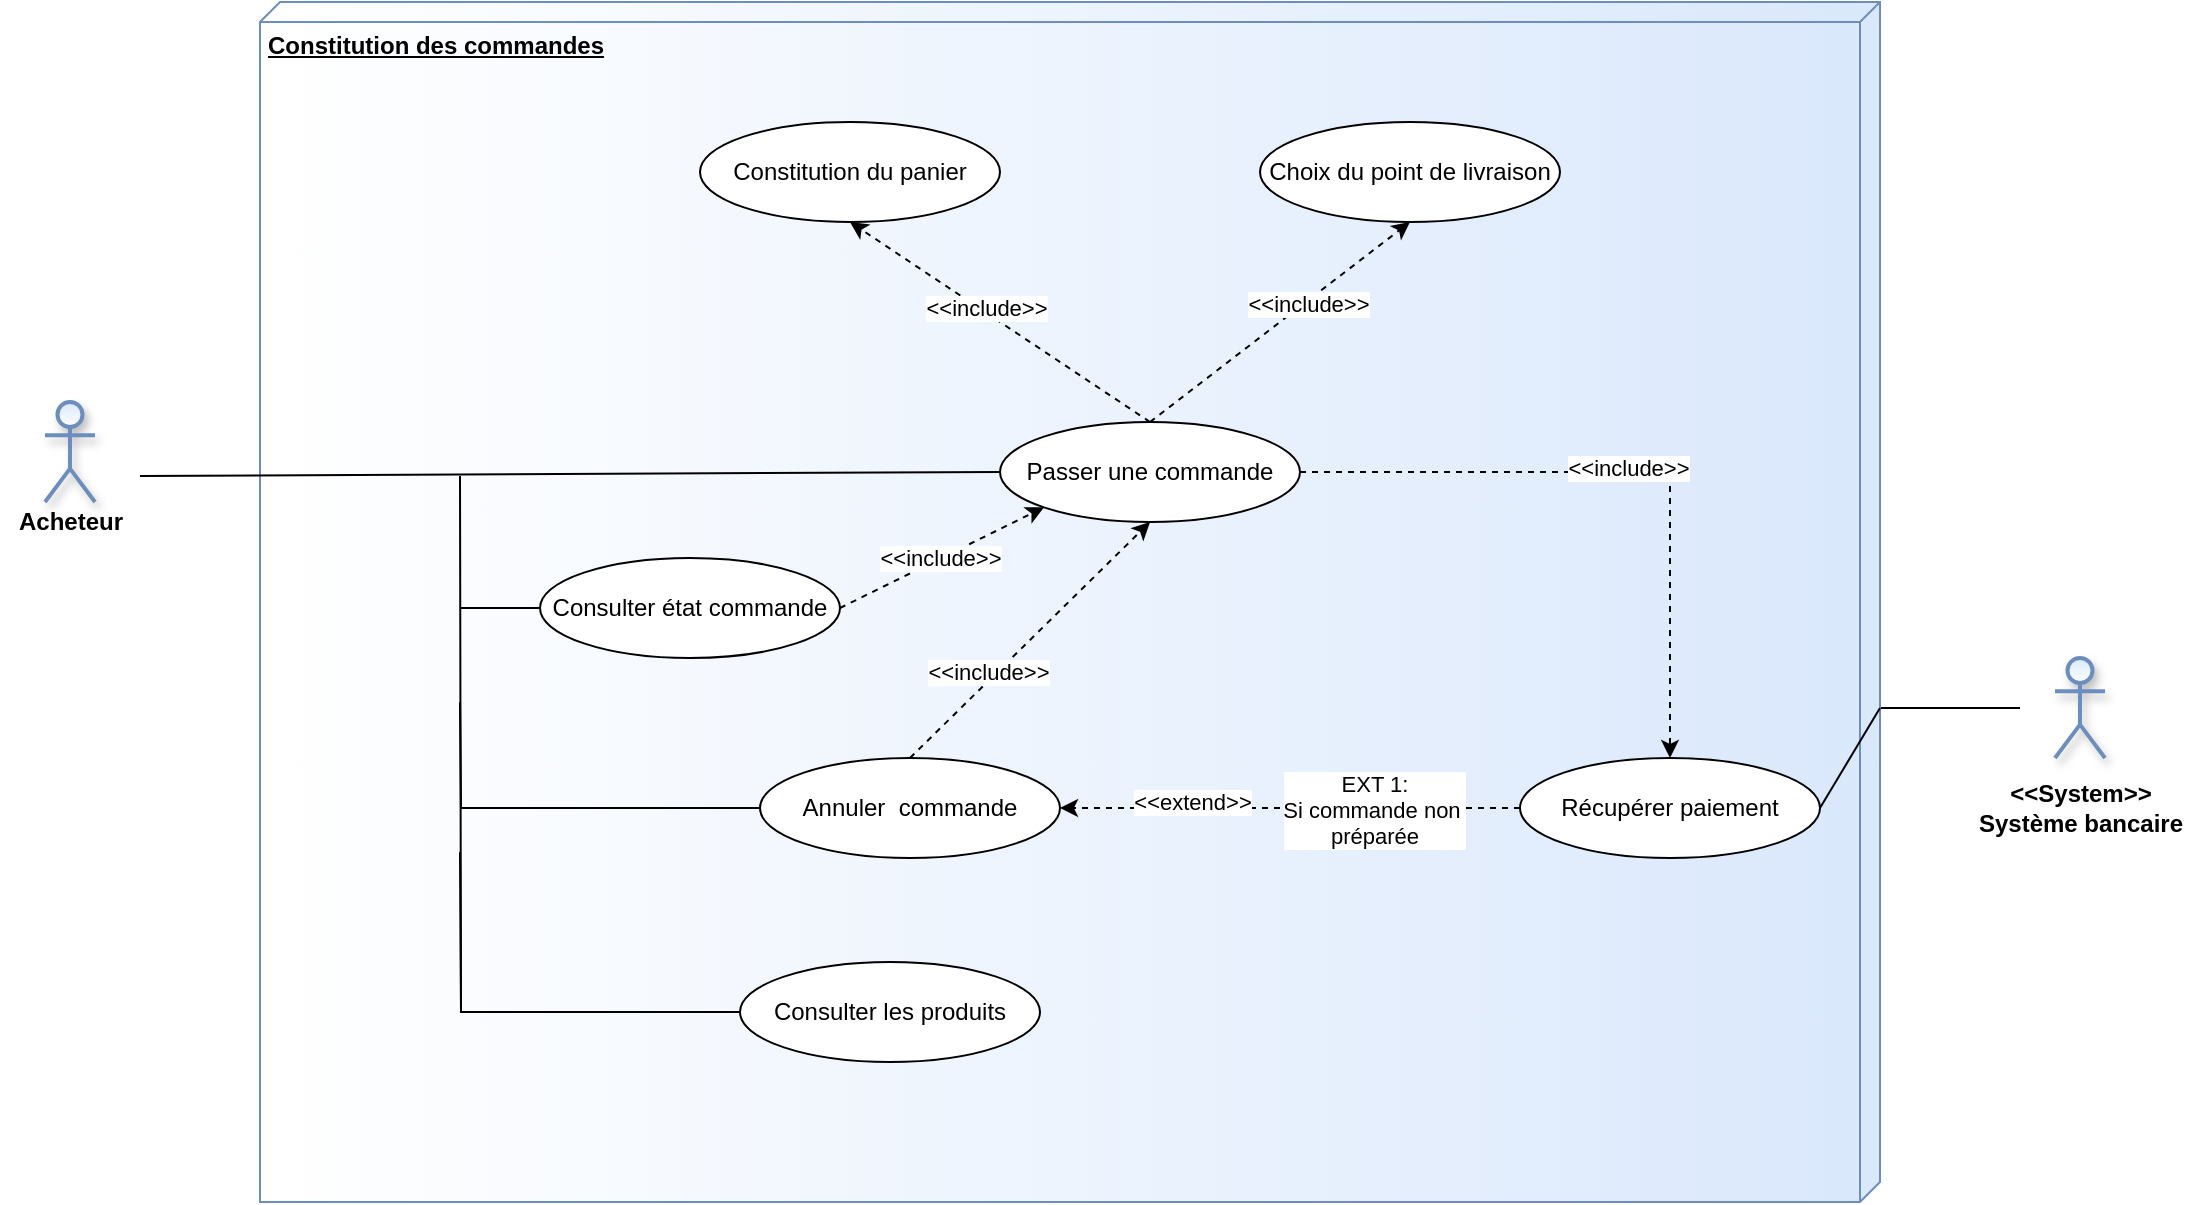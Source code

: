 <mxfile version="14.1.1" type="github">
  <diagram name="Page-1" id="e7e014a7-5840-1c2e-5031-d8a46d1fe8dd">
    <mxGraphModel dx="1422" dy="794" grid="1" gridSize="10" guides="1" tooltips="1" connect="1" arrows="1" fold="1" page="1" pageScale="1" pageWidth="1169" pageHeight="826" background="#ffffff" math="0" shadow="0">
      <root>
        <mxCell id="0" />
        <mxCell id="1" parent="0" />
        <mxCell id="zPnv1FVnI_NJTMRD5HDy-7" style="edgeStyle=orthogonalEdgeStyle;rounded=0;orthogonalLoop=1;jettySize=auto;html=1;exitX=0;exitY=0;exitDx=345;exitDy=0;exitPerimeter=0;endArrow=none;endFill=0;" edge="1" parent="1" source="rr55XMxGJXw-yliVTniT-41">
          <mxGeometry relative="1" as="geometry">
            <mxPoint x="1030" y="403" as="targetPoint" />
            <Array as="points">
              <mxPoint x="960" y="403" />
            </Array>
          </mxGeometry>
        </mxCell>
        <mxCell id="rr55XMxGJXw-yliVTniT-41" value="&lt;b&gt;Constitution des commandes&lt;/b&gt;" style="verticalAlign=top;align=left;spacingTop=8;spacingLeft=2;spacingRight=12;shape=cube;size=10;direction=south;fontStyle=4;html=1;fillColor=#dae8fc;strokeColor=#6c8ebf;gradientColor=#ffffff;" parent="1" vertex="1">
          <mxGeometry x="150" y="50" width="810" height="600" as="geometry" />
        </mxCell>
        <mxCell id="rr55XMxGJXw-yliVTniT-51" style="rounded=0;orthogonalLoop=1;jettySize=auto;html=1;exitX=0.5;exitY=0;exitDx=0;exitDy=0;entryX=0.5;entryY=1;entryDx=0;entryDy=0;dashed=1;" parent="1" source="rr55XMxGJXw-yliVTniT-42" target="rr55XMxGJXw-yliVTniT-47" edge="1">
          <mxGeometry relative="1" as="geometry" />
        </mxCell>
        <mxCell id="rr55XMxGJXw-yliVTniT-54" value="&amp;lt;&amp;lt;include&amp;gt;&amp;gt;" style="edgeLabel;html=1;align=center;verticalAlign=middle;resizable=0;points=[];" parent="rr55XMxGJXw-yliVTniT-51" vertex="1" connectable="0">
          <mxGeometry x="0.182" y="-2" relative="1" as="geometry">
            <mxPoint x="4.82" y="3.04" as="offset" />
          </mxGeometry>
        </mxCell>
        <mxCell id="rr55XMxGJXw-yliVTniT-52" style="edgeStyle=none;rounded=0;orthogonalLoop=1;jettySize=auto;html=1;exitX=0.5;exitY=0;exitDx=0;exitDy=0;entryX=0.5;entryY=1;entryDx=0;entryDy=0;dashed=1;" parent="1" source="rr55XMxGJXw-yliVTniT-42" target="rr55XMxGJXw-yliVTniT-48" edge="1">
          <mxGeometry relative="1" as="geometry" />
        </mxCell>
        <mxCell id="rr55XMxGJXw-yliVTniT-55" value="&amp;lt;&amp;lt;include&amp;gt;&amp;gt;" style="edgeLabel;html=1;align=center;verticalAlign=middle;resizable=0;points=[];" parent="rr55XMxGJXw-yliVTniT-52" vertex="1" connectable="0">
          <mxGeometry x="0.193" y="-1" relative="1" as="geometry">
            <mxPoint as="offset" />
          </mxGeometry>
        </mxCell>
        <mxCell id="zPnv1FVnI_NJTMRD5HDy-10" style="edgeStyle=orthogonalEdgeStyle;rounded=0;orthogonalLoop=1;jettySize=auto;html=1;exitX=1;exitY=0.5;exitDx=0;exitDy=0;entryX=0.5;entryY=0;entryDx=0;entryDy=0;endArrow=classic;endFill=1;dashed=1;" edge="1" parent="1" source="rr55XMxGJXw-yliVTniT-42" target="zPnv1FVnI_NJTMRD5HDy-8">
          <mxGeometry relative="1" as="geometry" />
        </mxCell>
        <mxCell id="zPnv1FVnI_NJTMRD5HDy-11" value="&amp;lt;&amp;lt;include&amp;gt;&amp;gt;" style="edgeLabel;html=1;align=center;verticalAlign=middle;resizable=0;points=[];" vertex="1" connectable="0" parent="zPnv1FVnI_NJTMRD5HDy-10">
          <mxGeometry y="2" relative="1" as="geometry">
            <mxPoint as="offset" />
          </mxGeometry>
        </mxCell>
        <mxCell id="rr55XMxGJXw-yliVTniT-42" value="Passer une commande" style="ellipse;whiteSpace=wrap;html=1;gradientColor=#ffffff;" parent="1" vertex="1">
          <mxGeometry x="520" y="260" width="150" height="50" as="geometry" />
        </mxCell>
        <mxCell id="rr55XMxGJXw-yliVTniT-61" style="edgeStyle=none;rounded=0;orthogonalLoop=1;jettySize=auto;html=1;exitX=0;exitY=0.5;exitDx=0;exitDy=0;endArrow=none;endFill=0;strokeWidth=1;" parent="1" source="rr55XMxGJXw-yliVTniT-42" edge="1">
          <mxGeometry relative="1" as="geometry">
            <mxPoint x="90" y="287" as="targetPoint" />
            <mxPoint x="350.0" y="287" as="sourcePoint" />
          </mxGeometry>
        </mxCell>
        <mxCell id="rr55XMxGJXw-yliVTniT-47" value="Constitution du panier" style="ellipse;whiteSpace=wrap;html=1;gradientColor=#ffffff;" parent="1" vertex="1">
          <mxGeometry x="370" y="110" width="150" height="50" as="geometry" />
        </mxCell>
        <mxCell id="rr55XMxGJXw-yliVTniT-48" value="Choix du point de livraison" style="ellipse;whiteSpace=wrap;html=1;gradientColor=#ffffff;" parent="1" vertex="1">
          <mxGeometry x="650" y="110" width="150" height="50" as="geometry" />
        </mxCell>
        <mxCell id="rr55XMxGJXw-yliVTniT-60" value="&lt;b&gt;Acheteur&lt;/b&gt;" style="text;html=1;align=center;verticalAlign=middle;resizable=0;points=[];autosize=1;" parent="1" vertex="1">
          <mxGeometry x="20" y="300" width="70" height="20" as="geometry" />
        </mxCell>
        <mxCell id="zPnv1FVnI_NJTMRD5HDy-2" value="" style="shape=umlActor;verticalLabelPosition=bottom;verticalAlign=top;html=1;strokeWidth=2;fillColor=#dae8fc;strokeColor=#6c8ebf;gradientColor=#ffffff;shadow=1;" vertex="1" parent="1">
          <mxGeometry x="42.5" y="250" width="25" height="50" as="geometry" />
        </mxCell>
        <mxCell id="zPnv1FVnI_NJTMRD5HDy-18" style="edgeStyle=orthogonalEdgeStyle;rounded=0;orthogonalLoop=1;jettySize=auto;html=1;exitX=0;exitY=0.5;exitDx=0;exitDy=0;endArrow=none;endFill=0;" edge="1" parent="1" source="zPnv1FVnI_NJTMRD5HDy-3">
          <mxGeometry relative="1" as="geometry">
            <mxPoint x="250" y="475.143" as="targetPoint" />
          </mxGeometry>
        </mxCell>
        <mxCell id="zPnv1FVnI_NJTMRD5HDy-3" value="Consulter les produits" style="ellipse;whiteSpace=wrap;html=1;gradientColor=#ffffff;" vertex="1" parent="1">
          <mxGeometry x="390" y="530" width="150" height="50" as="geometry" />
        </mxCell>
        <mxCell id="zPnv1FVnI_NJTMRD5HDy-5" value="&lt;b&gt;&amp;lt;&amp;lt;System&amp;gt;&amp;gt;&lt;br&gt;Système bancaire&lt;/b&gt;" style="text;html=1;align=center;verticalAlign=middle;resizable=0;points=[];autosize=1;" vertex="1" parent="1">
          <mxGeometry x="1000" y="438" width="120" height="30" as="geometry" />
        </mxCell>
        <mxCell id="zPnv1FVnI_NJTMRD5HDy-6" value="" style="shape=umlActor;verticalLabelPosition=bottom;verticalAlign=top;html=1;strokeWidth=2;fillColor=#dae8fc;strokeColor=#6c8ebf;gradientColor=#ffffff;shadow=1;" vertex="1" parent="1">
          <mxGeometry x="1047.5" y="378" width="25" height="50" as="geometry" />
        </mxCell>
        <mxCell id="zPnv1FVnI_NJTMRD5HDy-13" style="rounded=0;orthogonalLoop=1;jettySize=auto;html=1;exitX=1;exitY=0.5;exitDx=0;exitDy=0;entryX=0;entryY=0;entryDx=345;entryDy=0;entryPerimeter=0;endArrow=none;endFill=0;" edge="1" parent="1" source="zPnv1FVnI_NJTMRD5HDy-8">
          <mxGeometry relative="1" as="geometry">
            <mxPoint x="870.0" y="403" as="sourcePoint" />
            <mxPoint x="960" y="403" as="targetPoint" />
          </mxGeometry>
        </mxCell>
        <mxCell id="zPnv1FVnI_NJTMRD5HDy-22" style="edgeStyle=none;rounded=0;orthogonalLoop=1;jettySize=auto;html=1;exitX=0;exitY=0.5;exitDx=0;exitDy=0;entryX=1;entryY=0.5;entryDx=0;entryDy=0;dashed=1;endArrow=classic;endFill=1;" edge="1" parent="1" source="zPnv1FVnI_NJTMRD5HDy-8" target="zPnv1FVnI_NJTMRD5HDy-16">
          <mxGeometry relative="1" as="geometry" />
        </mxCell>
        <mxCell id="zPnv1FVnI_NJTMRD5HDy-23" value="&amp;lt;&amp;lt;extend&amp;gt;&amp;gt;" style="edgeLabel;html=1;align=center;verticalAlign=middle;resizable=0;points=[];" vertex="1" connectable="0" parent="zPnv1FVnI_NJTMRD5HDy-22">
          <mxGeometry x="-0.145" relative="1" as="geometry">
            <mxPoint x="-66" y="-3" as="offset" />
          </mxGeometry>
        </mxCell>
        <mxCell id="zPnv1FVnI_NJTMRD5HDy-24" value="EXT 1:&lt;br&gt;Si commande non&amp;nbsp;&lt;br&gt;préparée" style="edgeLabel;html=1;align=center;verticalAlign=middle;resizable=0;points=[];" vertex="1" connectable="0" parent="zPnv1FVnI_NJTMRD5HDy-22">
          <mxGeometry x="-0.364" y="1" relative="1" as="geometry">
            <mxPoint as="offset" />
          </mxGeometry>
        </mxCell>
        <mxCell id="zPnv1FVnI_NJTMRD5HDy-8" value="Récupérer paiement" style="ellipse;whiteSpace=wrap;html=1;gradientColor=#ffffff;" vertex="1" parent="1">
          <mxGeometry x="780" y="428" width="150" height="50" as="geometry" />
        </mxCell>
        <mxCell id="zPnv1FVnI_NJTMRD5HDy-15" style="edgeStyle=orthogonalEdgeStyle;rounded=0;orthogonalLoop=1;jettySize=auto;html=1;exitX=0;exitY=0.5;exitDx=0;exitDy=0;endArrow=none;endFill=0;" edge="1" parent="1" source="zPnv1FVnI_NJTMRD5HDy-3">
          <mxGeometry relative="1" as="geometry">
            <mxPoint x="250" y="287" as="targetPoint" />
            <mxPoint x="350.0" y="542" as="sourcePoint" />
          </mxGeometry>
        </mxCell>
        <mxCell id="zPnv1FVnI_NJTMRD5HDy-25" style="edgeStyle=none;rounded=0;orthogonalLoop=1;jettySize=auto;html=1;exitX=0;exitY=0.5;exitDx=0;exitDy=0;endArrow=none;endFill=0;" edge="1" parent="1" source="zPnv1FVnI_NJTMRD5HDy-14">
          <mxGeometry relative="1" as="geometry">
            <mxPoint x="250" y="353" as="targetPoint" />
          </mxGeometry>
        </mxCell>
        <mxCell id="zPnv1FVnI_NJTMRD5HDy-28" style="edgeStyle=none;rounded=0;orthogonalLoop=1;jettySize=auto;html=1;exitX=1;exitY=0.5;exitDx=0;exitDy=0;entryX=0;entryY=1;entryDx=0;entryDy=0;endArrow=classic;endFill=1;dashed=1;" edge="1" parent="1" source="zPnv1FVnI_NJTMRD5HDy-14" target="rr55XMxGJXw-yliVTniT-42">
          <mxGeometry relative="1" as="geometry" />
        </mxCell>
        <mxCell id="zPnv1FVnI_NJTMRD5HDy-29" value="&amp;lt;&amp;lt;include&amp;gt;&amp;gt;" style="edgeLabel;html=1;align=center;verticalAlign=middle;resizable=0;points=[];" vertex="1" connectable="0" parent="zPnv1FVnI_NJTMRD5HDy-28">
          <mxGeometry x="-0.26" y="-3" relative="1" as="geometry">
            <mxPoint x="11.01" y="-9.1" as="offset" />
          </mxGeometry>
        </mxCell>
        <mxCell id="zPnv1FVnI_NJTMRD5HDy-14" value="Consulter état commande" style="ellipse;whiteSpace=wrap;html=1;gradientColor=#ffffff;" vertex="1" parent="1">
          <mxGeometry x="290" y="328" width="150" height="50" as="geometry" />
        </mxCell>
        <mxCell id="zPnv1FVnI_NJTMRD5HDy-19" style="edgeStyle=orthogonalEdgeStyle;rounded=0;orthogonalLoop=1;jettySize=auto;html=1;exitX=0;exitY=0.5;exitDx=0;exitDy=0;endArrow=none;endFill=0;" edge="1" parent="1" source="zPnv1FVnI_NJTMRD5HDy-16">
          <mxGeometry relative="1" as="geometry">
            <mxPoint x="250" y="400.118" as="targetPoint" />
          </mxGeometry>
        </mxCell>
        <mxCell id="zPnv1FVnI_NJTMRD5HDy-20" style="rounded=0;orthogonalLoop=1;jettySize=auto;html=1;exitX=0.5;exitY=0;exitDx=0;exitDy=0;entryX=0.5;entryY=1;entryDx=0;entryDy=0;endArrow=classic;endFill=1;dashed=1;" edge="1" parent="1" source="zPnv1FVnI_NJTMRD5HDy-16" target="rr55XMxGJXw-yliVTniT-42">
          <mxGeometry relative="1" as="geometry" />
        </mxCell>
        <mxCell id="zPnv1FVnI_NJTMRD5HDy-21" value="&amp;lt;&amp;lt;include&amp;gt;&amp;gt;" style="edgeLabel;html=1;align=center;verticalAlign=middle;resizable=0;points=[];" vertex="1" connectable="0" parent="zPnv1FVnI_NJTMRD5HDy-20">
          <mxGeometry x="-0.361" y="2" relative="1" as="geometry">
            <mxPoint x="2" y="-4.43" as="offset" />
          </mxGeometry>
        </mxCell>
        <mxCell id="zPnv1FVnI_NJTMRD5HDy-16" value="Annuler&amp;nbsp; commande" style="ellipse;whiteSpace=wrap;html=1;gradientColor=#ffffff;" vertex="1" parent="1">
          <mxGeometry x="400" y="428" width="150" height="50" as="geometry" />
        </mxCell>
      </root>
    </mxGraphModel>
  </diagram>
</mxfile>
